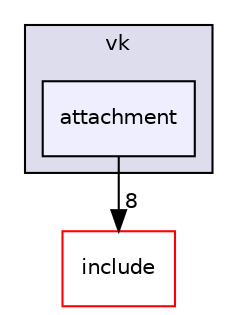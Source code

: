 digraph "attachment" {
  compound=true
  node [ fontsize="10", fontname="Helvetica"];
  edge [ labelfontsize="10", labelfontname="Helvetica"];
  subgraph clusterdir_34132a22d9969f1967496e9ca1a331bb {
    graph [ bgcolor="#ddddee", pencolor="black", label="vk" fontname="Helvetica", fontsize="10", URL="dir_34132a22d9969f1967496e9ca1a331bb.html"]
  dir_4eeee6ce2790f3adb55bf33ca60eae2f [shape=box, label="attachment", style="filled", fillcolor="#eeeeff", pencolor="black", URL="dir_4eeee6ce2790f3adb55bf33ca60eae2f.html"];
  }
  dir_9986c02ba0b5b8de78617cb7a0436aeb [shape=box label="include" fillcolor="white" style="filled" color="red" URL="dir_9986c02ba0b5b8de78617cb7a0436aeb.html"];
  dir_4eeee6ce2790f3adb55bf33ca60eae2f->dir_9986c02ba0b5b8de78617cb7a0436aeb [headlabel="8", labeldistance=1.5 headhref="dir_000009_000001.html"];
}
